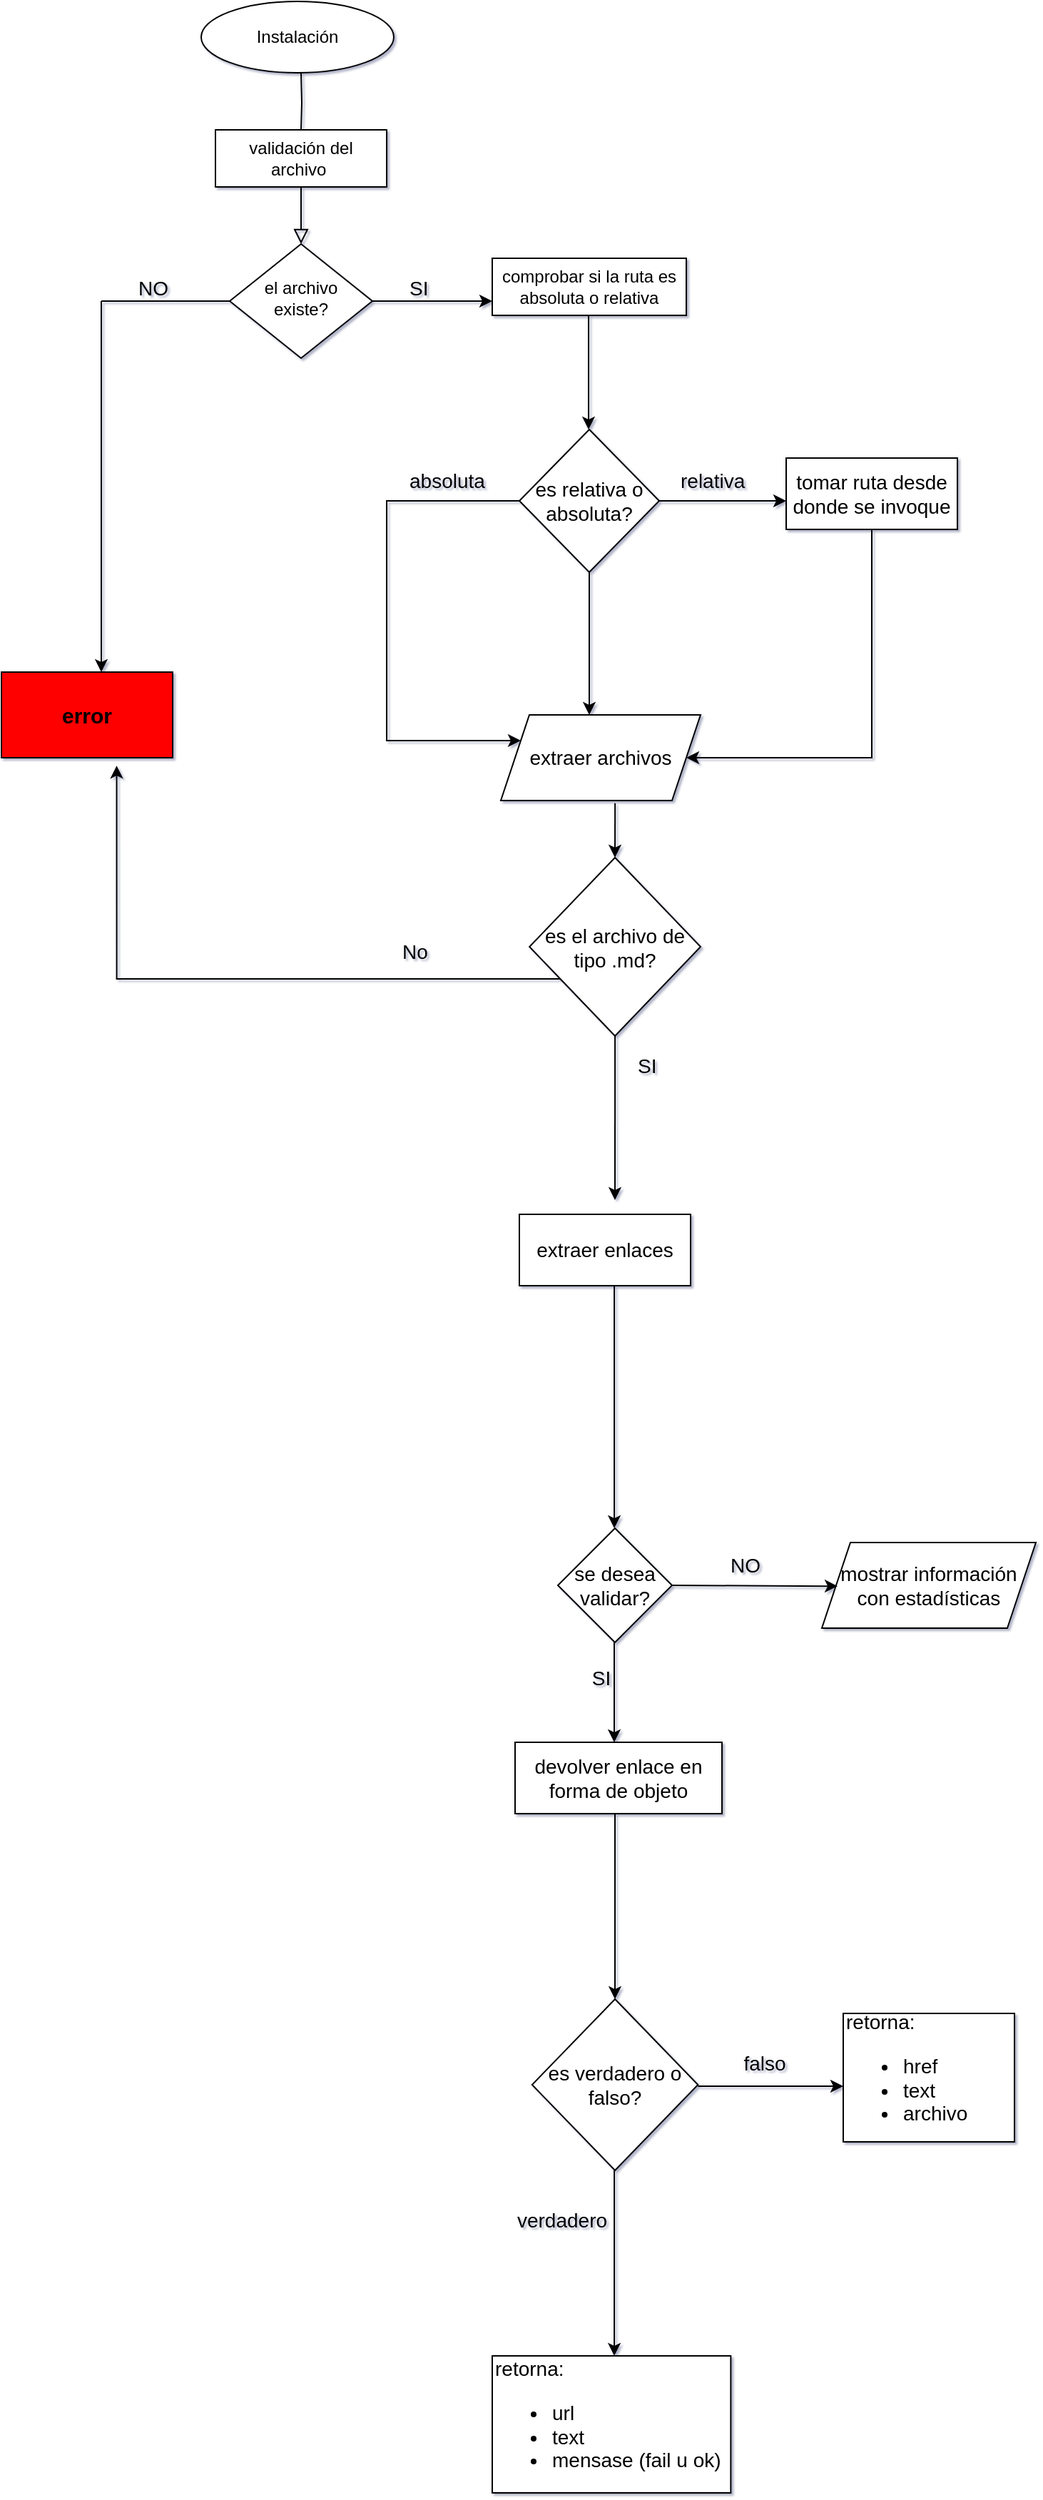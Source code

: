 <mxfile version="20.2.3" type="github">
  <diagram id="dWUfojc1YmTcOTNlyMGG" name="Página-1">
    <mxGraphModel dx="555" dy="354" grid="1" gridSize="10" guides="1" tooltips="1" connect="1" arrows="1" fold="1" page="1" pageScale="1" pageWidth="827" pageHeight="1169" math="0" shadow="1">
      <root>
        <mxCell id="WIyWlLk6GJQsqaUBKTNV-0" />
        <mxCell id="WIyWlLk6GJQsqaUBKTNV-1" parent="WIyWlLk6GJQsqaUBKTNV-0" />
        <mxCell id="WIyWlLk6GJQsqaUBKTNV-2" value="" style="rounded=0;html=1;jettySize=auto;orthogonalLoop=1;fontSize=11;endArrow=block;endFill=0;endSize=8;strokeWidth=1;shadow=0;labelBackgroundColor=none;edgeStyle=orthogonalEdgeStyle;startArrow=none;" parent="WIyWlLk6GJQsqaUBKTNV-1" source="E3TxaSYvaLSwamWDa7Aa-1" target="WIyWlLk6GJQsqaUBKTNV-6" edge="1">
          <mxGeometry relative="1" as="geometry" />
        </mxCell>
        <mxCell id="WIyWlLk6GJQsqaUBKTNV-6" value="el archivo existe?" style="rhombus;whiteSpace=wrap;html=1;shadow=0;fontFamily=Helvetica;fontSize=12;align=center;strokeWidth=1;spacing=6;spacingTop=-4;" parent="WIyWlLk6GJQsqaUBKTNV-1" vertex="1">
          <mxGeometry x="170" y="170" width="100" height="80" as="geometry" />
        </mxCell>
        <mxCell id="WIyWlLk6GJQsqaUBKTNV-7" value="comprobar si la ruta es absoluta o relativa" style="rounded=0;whiteSpace=wrap;html=1;fontSize=12;glass=0;strokeWidth=1;shadow=0;" parent="WIyWlLk6GJQsqaUBKTNV-1" vertex="1">
          <mxGeometry x="354" y="180" width="136" height="40" as="geometry" />
        </mxCell>
        <mxCell id="E3TxaSYvaLSwamWDa7Aa-0" value="&lt;b&gt;&lt;font style=&quot;font-size: 15px;&quot;&gt;error&lt;/font&gt;&lt;/b&gt;" style="rounded=0;whiteSpace=wrap;html=1;fillColor=#FF0000;" parent="WIyWlLk6GJQsqaUBKTNV-1" vertex="1">
          <mxGeometry x="10" y="470" width="120" height="60" as="geometry" />
        </mxCell>
        <mxCell id="E3TxaSYvaLSwamWDa7Aa-1" value="validación del archivo&amp;nbsp;" style="rounded=0;whiteSpace=wrap;html=1;" parent="WIyWlLk6GJQsqaUBKTNV-1" vertex="1">
          <mxGeometry x="160" y="90" width="120" height="40" as="geometry" />
        </mxCell>
        <mxCell id="E3TxaSYvaLSwamWDa7Aa-2" value="" style="rounded=0;html=1;jettySize=auto;orthogonalLoop=1;fontSize=11;endArrow=none;endFill=0;endSize=8;strokeWidth=1;shadow=0;labelBackgroundColor=none;edgeStyle=orthogonalEdgeStyle;" parent="WIyWlLk6GJQsqaUBKTNV-1" target="E3TxaSYvaLSwamWDa7Aa-1" edge="1">
          <mxGeometry relative="1" as="geometry">
            <mxPoint x="220" y="50" as="sourcePoint" />
            <mxPoint x="220" y="170" as="targetPoint" />
          </mxGeometry>
        </mxCell>
        <mxCell id="E3TxaSYvaLSwamWDa7Aa-8" value="" style="endArrow=none;html=1;rounded=0;fontSize=15;entryX=0;entryY=0.5;entryDx=0;entryDy=0;" parent="WIyWlLk6GJQsqaUBKTNV-1" target="WIyWlLk6GJQsqaUBKTNV-6" edge="1">
          <mxGeometry width="50" height="50" relative="1" as="geometry">
            <mxPoint x="80" y="210" as="sourcePoint" />
            <mxPoint x="130" y="160" as="targetPoint" />
          </mxGeometry>
        </mxCell>
        <mxCell id="E3TxaSYvaLSwamWDa7Aa-9" value="" style="endArrow=classic;html=1;rounded=0;fontSize=15;" parent="WIyWlLk6GJQsqaUBKTNV-1" edge="1">
          <mxGeometry width="50" height="50" relative="1" as="geometry">
            <mxPoint x="80" y="210" as="sourcePoint" />
            <mxPoint x="80" y="470" as="targetPoint" />
          </mxGeometry>
        </mxCell>
        <mxCell id="E3TxaSYvaLSwamWDa7Aa-15" value="" style="endArrow=classic;html=1;rounded=0;fontSize=13;entryX=0;entryY=0.75;entryDx=0;entryDy=0;" parent="WIyWlLk6GJQsqaUBKTNV-1" source="WIyWlLk6GJQsqaUBKTNV-6" target="WIyWlLk6GJQsqaUBKTNV-7" edge="1">
          <mxGeometry width="50" height="50" relative="1" as="geometry">
            <mxPoint x="240" y="260" as="sourcePoint" />
            <mxPoint x="340" y="210" as="targetPoint" />
          </mxGeometry>
        </mxCell>
        <mxCell id="E3TxaSYvaLSwamWDa7Aa-16" value="SI" style="text;strokeColor=none;fillColor=none;align=left;verticalAlign=middle;spacingLeft=4;spacingRight=4;overflow=hidden;points=[[0,0.5],[1,0.5]];portConstraint=eastwest;rotatable=0;labelBackgroundColor=none;fontSize=14;" parent="WIyWlLk6GJQsqaUBKTNV-1" vertex="1">
          <mxGeometry x="290" y="185" width="80" height="30" as="geometry" />
        </mxCell>
        <mxCell id="E3TxaSYvaLSwamWDa7Aa-17" value="NO" style="text;strokeColor=none;fillColor=none;align=left;verticalAlign=middle;spacingLeft=4;spacingRight=4;overflow=hidden;points=[[0,0.5],[1,0.5]];portConstraint=eastwest;rotatable=0;labelBackgroundColor=none;fontSize=14;" parent="WIyWlLk6GJQsqaUBKTNV-1" vertex="1">
          <mxGeometry x="100" y="185" width="80" height="30" as="geometry" />
        </mxCell>
        <mxCell id="E3TxaSYvaLSwamWDa7Aa-18" value="" style="endArrow=classic;html=1;rounded=0;fontSize=14;" parent="WIyWlLk6GJQsqaUBKTNV-1" edge="1">
          <mxGeometry width="50" height="50" relative="1" as="geometry">
            <mxPoint x="421.5" y="220" as="sourcePoint" />
            <mxPoint x="421.5" y="300" as="targetPoint" />
          </mxGeometry>
        </mxCell>
        <mxCell id="E3TxaSYvaLSwamWDa7Aa-21" value="" style="edgeStyle=orthogonalEdgeStyle;rounded=0;orthogonalLoop=1;jettySize=auto;html=1;fontSize=14;" parent="WIyWlLk6GJQsqaUBKTNV-1" source="E3TxaSYvaLSwamWDa7Aa-19" edge="1">
          <mxGeometry relative="1" as="geometry">
            <mxPoint x="560" y="350" as="targetPoint" />
          </mxGeometry>
        </mxCell>
        <mxCell id="E3TxaSYvaLSwamWDa7Aa-23" value="" style="edgeStyle=orthogonalEdgeStyle;rounded=0;orthogonalLoop=1;jettySize=auto;html=1;fontSize=14;entryX=0;entryY=0.25;entryDx=0;entryDy=0;" parent="WIyWlLk6GJQsqaUBKTNV-1" source="E3TxaSYvaLSwamWDa7Aa-19" target="E3TxaSYvaLSwamWDa7Aa-31" edge="1">
          <mxGeometry relative="1" as="geometry">
            <mxPoint x="280" y="530" as="targetPoint" />
            <Array as="points">
              <mxPoint x="280" y="350" />
              <mxPoint x="280" y="518" />
            </Array>
          </mxGeometry>
        </mxCell>
        <mxCell id="E3TxaSYvaLSwamWDa7Aa-30" value="" style="edgeStyle=orthogonalEdgeStyle;rounded=0;orthogonalLoop=1;jettySize=auto;html=1;fontSize=14;" parent="WIyWlLk6GJQsqaUBKTNV-1" source="E3TxaSYvaLSwamWDa7Aa-19" edge="1">
          <mxGeometry relative="1" as="geometry">
            <mxPoint x="422" y="500" as="targetPoint" />
          </mxGeometry>
        </mxCell>
        <mxCell id="E3TxaSYvaLSwamWDa7Aa-19" value="es relativa o absoluta?" style="rhombus;whiteSpace=wrap;html=1;rounded=0;labelBackgroundColor=none;fontSize=14;fillColor=#FFFFFF;" parent="WIyWlLk6GJQsqaUBKTNV-1" vertex="1">
          <mxGeometry x="373" y="300" width="98" height="100" as="geometry" />
        </mxCell>
        <mxCell id="E3TxaSYvaLSwamWDa7Aa-25" value="absoluta" style="text;strokeColor=none;fillColor=none;align=left;verticalAlign=middle;spacingLeft=4;spacingRight=4;overflow=hidden;points=[[0,0.5],[1,0.5]];portConstraint=eastwest;rotatable=0;rounded=0;labelBackgroundColor=none;fontSize=14;" parent="WIyWlLk6GJQsqaUBKTNV-1" vertex="1">
          <mxGeometry x="290" y="320" width="70" height="30" as="geometry" />
        </mxCell>
        <mxCell id="E3TxaSYvaLSwamWDa7Aa-26" value="relativa" style="text;strokeColor=none;fillColor=none;align=left;verticalAlign=middle;spacingLeft=4;spacingRight=4;overflow=hidden;points=[[0,0.5],[1,0.5]];portConstraint=eastwest;rotatable=0;rounded=0;labelBackgroundColor=none;fontSize=14;" parent="WIyWlLk6GJQsqaUBKTNV-1" vertex="1">
          <mxGeometry x="480" y="320" width="59" height="30" as="geometry" />
        </mxCell>
        <mxCell id="E3TxaSYvaLSwamWDa7Aa-28" value="tomar ruta desde donde se invoque" style="rounded=0;whiteSpace=wrap;html=1;labelBackgroundColor=none;fontSize=14;fillColor=#FFFFFF;" parent="WIyWlLk6GJQsqaUBKTNV-1" vertex="1">
          <mxGeometry x="560" y="320" width="120" height="50" as="geometry" />
        </mxCell>
        <mxCell id="E3TxaSYvaLSwamWDa7Aa-31" value="extraer archivos" style="shape=parallelogram;perimeter=parallelogramPerimeter;whiteSpace=wrap;html=1;fixedSize=1;rounded=0;labelBackgroundColor=none;fontSize=14;fillColor=#FFFFFF;" parent="WIyWlLk6GJQsqaUBKTNV-1" vertex="1">
          <mxGeometry x="360" y="500" width="140" height="60" as="geometry" />
        </mxCell>
        <mxCell id="E3TxaSYvaLSwamWDa7Aa-34" value="" style="endArrow=classic;html=1;rounded=0;fontSize=14;exitX=0.5;exitY=1;exitDx=0;exitDy=0;" parent="WIyWlLk6GJQsqaUBKTNV-1" source="E3TxaSYvaLSwamWDa7Aa-28" target="E3TxaSYvaLSwamWDa7Aa-31" edge="1">
          <mxGeometry width="50" height="50" relative="1" as="geometry">
            <mxPoint x="620" y="380" as="sourcePoint" />
            <mxPoint x="500" y="530" as="targetPoint" />
            <Array as="points">
              <mxPoint x="620" y="530" />
            </Array>
          </mxGeometry>
        </mxCell>
        <mxCell id="E3TxaSYvaLSwamWDa7Aa-39" value="" style="edgeStyle=orthogonalEdgeStyle;rounded=0;orthogonalLoop=1;jettySize=auto;html=1;fontSize=14;entryX=0.673;entryY=1.093;entryDx=0;entryDy=0;entryPerimeter=0;" parent="WIyWlLk6GJQsqaUBKTNV-1" source="E3TxaSYvaLSwamWDa7Aa-37" target="E3TxaSYvaLSwamWDa7Aa-0" edge="1">
          <mxGeometry relative="1" as="geometry">
            <mxPoint x="90" y="680" as="targetPoint" />
            <Array as="points">
              <mxPoint x="91" y="685" />
            </Array>
          </mxGeometry>
        </mxCell>
        <mxCell id="E3TxaSYvaLSwamWDa7Aa-37" value="es el archivo de tipo .md?" style="rhombus;whiteSpace=wrap;html=1;rounded=0;labelBackgroundColor=none;fontSize=14;fillColor=#FFFFFF;" parent="WIyWlLk6GJQsqaUBKTNV-1" vertex="1">
          <mxGeometry x="380.08" y="600" width="119.92" height="125" as="geometry" />
        </mxCell>
        <mxCell id="E3TxaSYvaLSwamWDa7Aa-40" value="No" style="text;strokeColor=none;fillColor=none;align=left;verticalAlign=middle;spacingLeft=4;spacingRight=4;overflow=hidden;points=[[0,0.5],[1,0.5]];portConstraint=eastwest;rotatable=0;rounded=0;labelBackgroundColor=none;fontSize=14;" parent="WIyWlLk6GJQsqaUBKTNV-1" vertex="1">
          <mxGeometry x="285" y="650" width="35" height="30" as="geometry" />
        </mxCell>
        <mxCell id="E3TxaSYvaLSwamWDa7Aa-43" value="SI" style="text;strokeColor=none;fillColor=none;align=left;verticalAlign=middle;spacingLeft=4;spacingRight=4;overflow=hidden;points=[[0,0.5],[1,0.5]];portConstraint=eastwest;rotatable=0;rounded=0;labelBackgroundColor=none;fontSize=14;" parent="WIyWlLk6GJQsqaUBKTNV-1" vertex="1">
          <mxGeometry x="450" y="730" width="80" height="30" as="geometry" />
        </mxCell>
        <mxCell id="E3TxaSYvaLSwamWDa7Aa-44" value="extraer enlaces" style="rounded=0;whiteSpace=wrap;html=1;labelBackgroundColor=none;fontSize=14;fillColor=#FFFFFF;" parent="WIyWlLk6GJQsqaUBKTNV-1" vertex="1">
          <mxGeometry x="373" y="850" width="120" height="50" as="geometry" />
        </mxCell>
        <mxCell id="E3TxaSYvaLSwamWDa7Aa-53" value="se desea validar?" style="rhombus;whiteSpace=wrap;html=1;rounded=0;labelBackgroundColor=none;fontSize=14;fillColor=#FFFFFF;" parent="WIyWlLk6GJQsqaUBKTNV-1" vertex="1">
          <mxGeometry x="400" y="1070" width="80" height="80" as="geometry" />
        </mxCell>
        <mxCell id="E3TxaSYvaLSwamWDa7Aa-54" value="" style="endArrow=classic;html=1;rounded=0;fontSize=14;" parent="WIyWlLk6GJQsqaUBKTNV-1" edge="1">
          <mxGeometry width="50" height="50" relative="1" as="geometry">
            <mxPoint x="439.5" y="1150" as="sourcePoint" />
            <mxPoint x="439.5" y="1220" as="targetPoint" />
          </mxGeometry>
        </mxCell>
        <mxCell id="E3TxaSYvaLSwamWDa7Aa-55" value="devolver enlace en forma de objeto" style="rounded=0;whiteSpace=wrap;html=1;labelBackgroundColor=none;fontSize=14;fillColor=#FFFFFF;" parent="WIyWlLk6GJQsqaUBKTNV-1" vertex="1">
          <mxGeometry x="370" y="1220" width="145" height="50" as="geometry" />
        </mxCell>
        <mxCell id="E3TxaSYvaLSwamWDa7Aa-58" value="SI" style="text;html=1;align=center;verticalAlign=middle;resizable=0;points=[];autosize=1;strokeColor=none;fillColor=none;fontSize=14;" parent="WIyWlLk6GJQsqaUBKTNV-1" vertex="1">
          <mxGeometry x="410" y="1160" width="40" height="30" as="geometry" />
        </mxCell>
        <mxCell id="E3TxaSYvaLSwamWDa7Aa-62" value="NO" style="text;strokeColor=none;fillColor=none;align=left;verticalAlign=middle;spacingLeft=4;spacingRight=4;overflow=hidden;points=[[0,0.5],[1,0.5]];portConstraint=eastwest;rotatable=0;rounded=0;labelBackgroundColor=none;fontSize=14;" parent="WIyWlLk6GJQsqaUBKTNV-1" vertex="1">
          <mxGeometry x="515" y="1080" width="80" height="30" as="geometry" />
        </mxCell>
        <mxCell id="E3TxaSYvaLSwamWDa7Aa-63" value="mostrar información con estadísticas" style="shape=parallelogram;perimeter=parallelogramPerimeter;whiteSpace=wrap;html=1;fixedSize=1;rounded=0;labelBackgroundColor=none;fontSize=14;fillColor=#FFFFFF;" parent="WIyWlLk6GJQsqaUBKTNV-1" vertex="1">
          <mxGeometry x="585" y="1080" width="150" height="60" as="geometry" />
        </mxCell>
        <mxCell id="E3TxaSYvaLSwamWDa7Aa-66" value="es verdadero o falso?" style="rhombus;whiteSpace=wrap;html=1;rounded=0;labelBackgroundColor=none;fontSize=14;fillColor=#FFFFFF;" parent="WIyWlLk6GJQsqaUBKTNV-1" vertex="1">
          <mxGeometry x="381.92" y="1400" width="116.25" height="120" as="geometry" />
        </mxCell>
        <mxCell id="E3TxaSYvaLSwamWDa7Aa-71" value="verdadero" style="text;html=1;strokeColor=none;fillColor=none;align=center;verticalAlign=middle;whiteSpace=wrap;rounded=0;labelBackgroundColor=none;fontSize=14;" parent="WIyWlLk6GJQsqaUBKTNV-1" vertex="1">
          <mxGeometry x="373" y="1540" width="60" height="30" as="geometry" />
        </mxCell>
        <mxCell id="E3TxaSYvaLSwamWDa7Aa-72" value="falso" style="text;html=1;strokeColor=none;fillColor=none;align=center;verticalAlign=middle;whiteSpace=wrap;rounded=0;labelBackgroundColor=none;fontSize=14;" parent="WIyWlLk6GJQsqaUBKTNV-1" vertex="1">
          <mxGeometry x="515" y="1430" width="60" height="30" as="geometry" />
        </mxCell>
        <mxCell id="E3TxaSYvaLSwamWDa7Aa-73" value="&lt;div style=&quot;&quot;&gt;&lt;span style=&quot;background-color: initial;&quot;&gt;retorna:&lt;/span&gt;&lt;/div&gt;&lt;div style=&quot;&quot;&gt;&lt;ul&gt;&lt;li style=&quot;&quot;&gt;url&lt;/li&gt;&lt;li style=&quot;&quot;&gt;text&lt;/li&gt;&lt;li&gt;mensase (fail u ok)&lt;/li&gt;&lt;/ul&gt;&lt;/div&gt;" style="rounded=0;whiteSpace=wrap;html=1;labelBackgroundColor=none;fontSize=14;fillColor=#FFFFFF;align=left;" parent="WIyWlLk6GJQsqaUBKTNV-1" vertex="1">
          <mxGeometry x="354" y="1650" width="167.18" height="96" as="geometry" />
        </mxCell>
        <mxCell id="E3TxaSYvaLSwamWDa7Aa-74" value="retorna:&lt;br&gt;&lt;ul&gt;&lt;li style=&quot;&quot;&gt;href&lt;/li&gt;&lt;li style=&quot;&quot;&gt;text&lt;/li&gt;&lt;li&gt;archivo&lt;/li&gt;&lt;/ul&gt;" style="rounded=0;whiteSpace=wrap;html=1;labelBackgroundColor=none;fontSize=14;fillColor=#FFFFFF;align=left;" parent="WIyWlLk6GJQsqaUBKTNV-1" vertex="1">
          <mxGeometry x="600" y="1410" width="120" height="90" as="geometry" />
        </mxCell>
        <mxCell id="Fu6eaomNSgZf2D-89jno-6" value="" style="endArrow=classic;html=1;rounded=0;" parent="WIyWlLk6GJQsqaUBKTNV-1" edge="1">
          <mxGeometry width="50" height="50" relative="1" as="geometry">
            <mxPoint x="439.54" y="900" as="sourcePoint" />
            <mxPoint x="439.54" y="1070" as="targetPoint" />
          </mxGeometry>
        </mxCell>
        <mxCell id="Fu6eaomNSgZf2D-89jno-7" value="" style="endArrow=classic;html=1;rounded=0;exitX=0.5;exitY=1;exitDx=0;exitDy=0;" parent="WIyWlLk6GJQsqaUBKTNV-1" source="E3TxaSYvaLSwamWDa7Aa-37" edge="1">
          <mxGeometry width="50" height="50" relative="1" as="geometry">
            <mxPoint x="390" y="820" as="sourcePoint" />
            <mxPoint x="440" y="840" as="targetPoint" />
          </mxGeometry>
        </mxCell>
        <mxCell id="Fu6eaomNSgZf2D-89jno-8" value="" style="endArrow=classic;html=1;rounded=0;exitX=0.572;exitY=1.032;exitDx=0;exitDy=0;exitPerimeter=0;" parent="WIyWlLk6GJQsqaUBKTNV-1" source="E3TxaSYvaLSwamWDa7Aa-31" edge="1">
          <mxGeometry width="50" height="50" relative="1" as="geometry">
            <mxPoint x="390" y="590" as="sourcePoint" />
            <mxPoint x="440" y="600" as="targetPoint" />
          </mxGeometry>
        </mxCell>
        <mxCell id="Fu6eaomNSgZf2D-89jno-10" value="" style="endArrow=classic;html=1;rounded=0;entryX=1.013;entryY=1.02;entryDx=0;entryDy=0;entryPerimeter=0;" parent="WIyWlLk6GJQsqaUBKTNV-1" target="E3TxaSYvaLSwamWDa7Aa-62" edge="1">
          <mxGeometry width="50" height="50" relative="1" as="geometry">
            <mxPoint x="480" y="1110" as="sourcePoint" />
            <mxPoint x="530" y="1060" as="targetPoint" />
          </mxGeometry>
        </mxCell>
        <mxCell id="Fu6eaomNSgZf2D-89jno-11" value="" style="endArrow=classic;html=1;rounded=0;" parent="WIyWlLk6GJQsqaUBKTNV-1" edge="1">
          <mxGeometry width="50" height="50" relative="1" as="geometry">
            <mxPoint x="440" y="1270" as="sourcePoint" />
            <mxPoint x="440" y="1400" as="targetPoint" />
          </mxGeometry>
        </mxCell>
        <mxCell id="Fu6eaomNSgZf2D-89jno-12" value="" style="endArrow=classic;html=1;rounded=0;" parent="WIyWlLk6GJQsqaUBKTNV-1" edge="1">
          <mxGeometry width="50" height="50" relative="1" as="geometry">
            <mxPoint x="439.54" y="1520" as="sourcePoint" />
            <mxPoint x="439.54" y="1650" as="targetPoint" />
          </mxGeometry>
        </mxCell>
        <mxCell id="Fu6eaomNSgZf2D-89jno-13" value="" style="endArrow=classic;html=1;rounded=0;" parent="WIyWlLk6GJQsqaUBKTNV-1" edge="1">
          <mxGeometry width="50" height="50" relative="1" as="geometry">
            <mxPoint x="498.17" y="1461" as="sourcePoint" />
            <mxPoint x="600" y="1461" as="targetPoint" />
          </mxGeometry>
        </mxCell>
        <mxCell id="Fu6eaomNSgZf2D-89jno-15" value="Instalación" style="ellipse;whiteSpace=wrap;html=1;" parent="WIyWlLk6GJQsqaUBKTNV-1" vertex="1">
          <mxGeometry x="150" width="135" height="50" as="geometry" />
        </mxCell>
      </root>
    </mxGraphModel>
  </diagram>
</mxfile>
